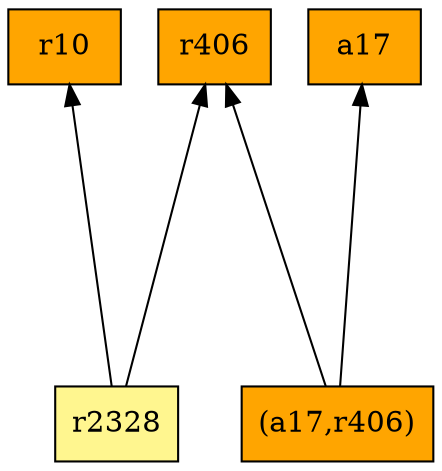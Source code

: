 digraph G {
rankdir=BT;ranksep="2.0";
"r2328" [shape=record,fillcolor=khaki1,style=filled,label="{r2328}"];
"(a17,r406)" [shape=record,fillcolor=orange,style=filled,label="{(a17,r406)}"];
"r406" [shape=record,fillcolor=orange,style=filled,label="{r406}"];
"a17" [shape=record,fillcolor=orange,style=filled,label="{a17}"];
"r10" [shape=record,fillcolor=orange,style=filled,label="{r10}"];
"r2328" -> "r406"
"r2328" -> "r10"
"(a17,r406)" -> "r406"
"(a17,r406)" -> "a17"
}